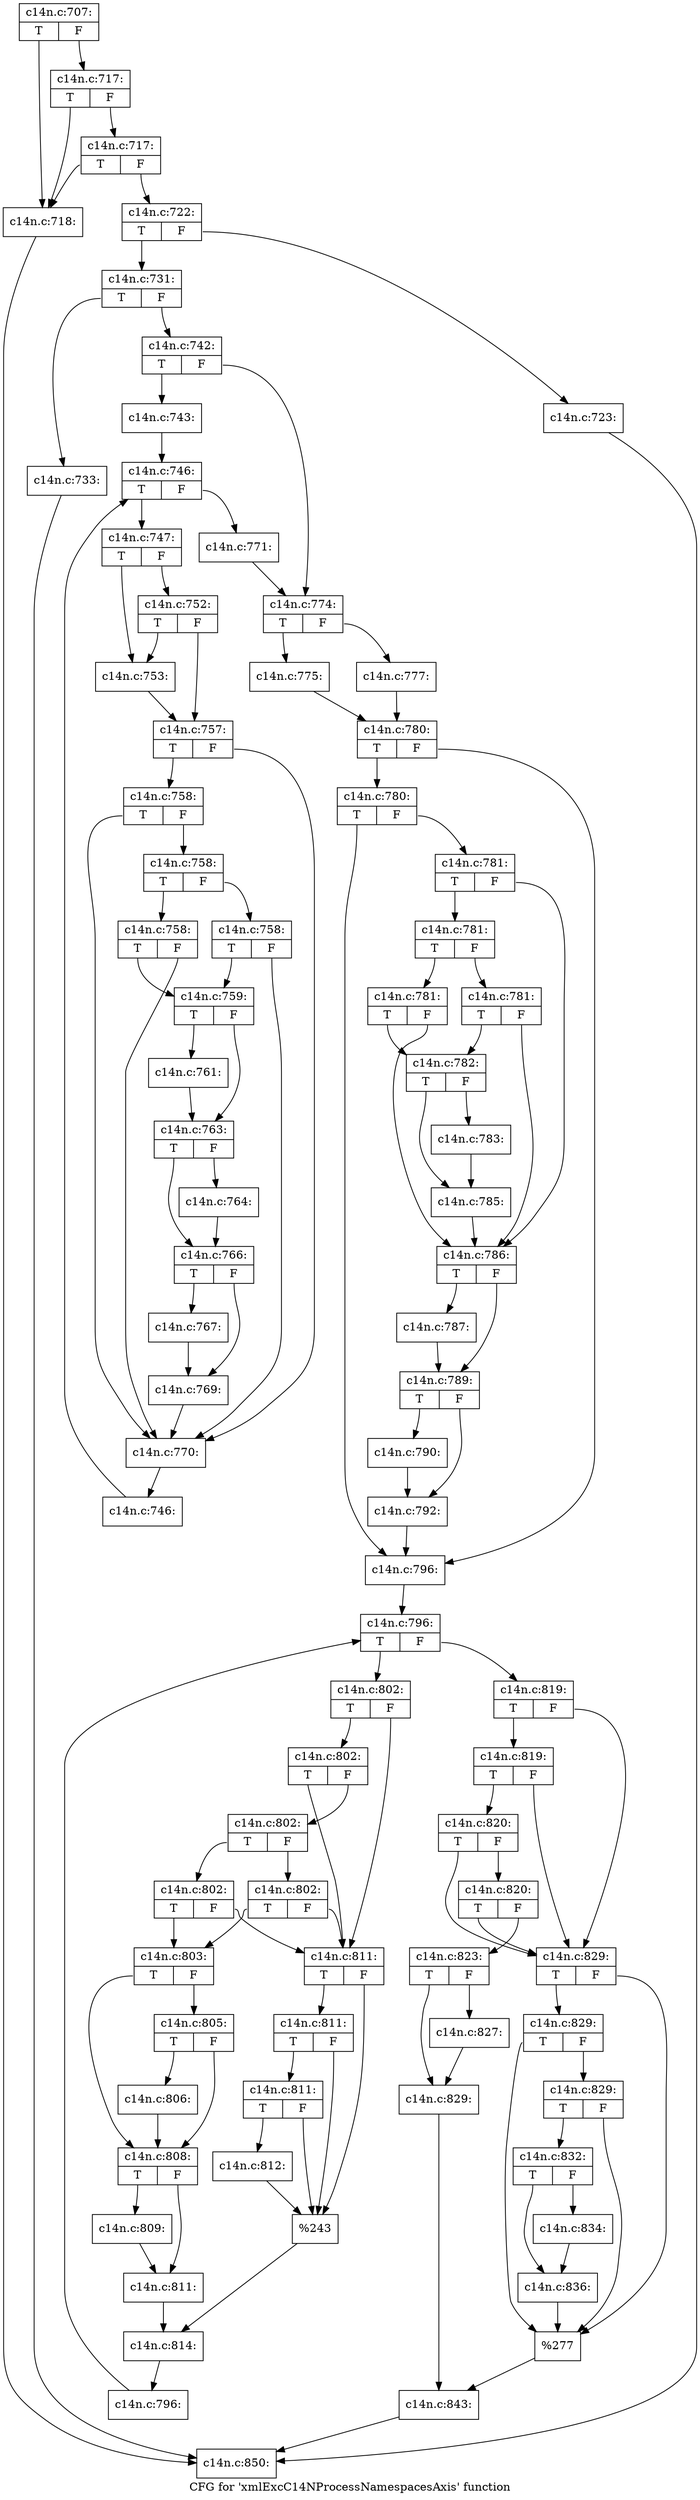 digraph "CFG for 'xmlExcC14NProcessNamespacesAxis' function" {
	label="CFG for 'xmlExcC14NProcessNamespacesAxis' function";

	Node0x4b0ca70 [shape=record,label="{c14n.c:707:|{<s0>T|<s1>F}}"];
	Node0x4b0ca70:s0 -> Node0x4b0fb00;
	Node0x4b0ca70:s1 -> Node0x4b0fc20;
	Node0x4b0fc20 [shape=record,label="{c14n.c:717:|{<s0>T|<s1>F}}"];
	Node0x4b0fc20:s0 -> Node0x4b0fb00;
	Node0x4b0fc20:s1 -> Node0x4b0fba0;
	Node0x4b0fba0 [shape=record,label="{c14n.c:717:|{<s0>T|<s1>F}}"];
	Node0x4b0fba0:s0 -> Node0x4b0fb00;
	Node0x4b0fba0:s1 -> Node0x4b0fb50;
	Node0x4b0fb00 [shape=record,label="{c14n.c:718:}"];
	Node0x4b0fb00 -> Node0x4aef4d0;
	Node0x4b0fb50 [shape=record,label="{c14n.c:722:|{<s0>T|<s1>F}}"];
	Node0x4b0fb50:s0 -> Node0x4b10a40;
	Node0x4b0fb50:s1 -> Node0x4b109f0;
	Node0x4b109f0 [shape=record,label="{c14n.c:723:}"];
	Node0x4b109f0 -> Node0x4aef4d0;
	Node0x4b10a40 [shape=record,label="{c14n.c:731:|{<s0>T|<s1>F}}"];
	Node0x4b10a40:s0 -> Node0x4b113a0;
	Node0x4b10a40:s1 -> Node0x4b113f0;
	Node0x4b113a0 [shape=record,label="{c14n.c:733:}"];
	Node0x4b113a0 -> Node0x4aef4d0;
	Node0x4b113f0 [shape=record,label="{c14n.c:742:|{<s0>T|<s1>F}}"];
	Node0x4b113f0:s0 -> Node0x4b11c10;
	Node0x4b113f0:s1 -> Node0x4b11c60;
	Node0x4b11c10 [shape=record,label="{c14n.c:743:}"];
	Node0x4b11c10 -> Node0x4b12820;
	Node0x4b12820 [shape=record,label="{c14n.c:746:|{<s0>T|<s1>F}}"];
	Node0x4b12820:s0 -> Node0x4b12aa0;
	Node0x4b12820:s1 -> Node0x4b12680;
	Node0x4b12aa0 [shape=record,label="{c14n.c:747:|{<s0>T|<s1>F}}"];
	Node0x4b12aa0:s0 -> Node0x4b13490;
	Node0x4b12aa0:s1 -> Node0x4b13530;
	Node0x4b13530 [shape=record,label="{c14n.c:752:|{<s0>T|<s1>F}}"];
	Node0x4b13530:s0 -> Node0x4b13490;
	Node0x4b13530:s1 -> Node0x4b134e0;
	Node0x4b13490 [shape=record,label="{c14n.c:753:}"];
	Node0x4b13490 -> Node0x4b134e0;
	Node0x4b134e0 [shape=record,label="{c14n.c:757:|{<s0>T|<s1>F}}"];
	Node0x4b134e0:s0 -> Node0x4b14b10;
	Node0x4b134e0:s1 -> Node0x4b14a40;
	Node0x4b14b10 [shape=record,label="{c14n.c:758:|{<s0>T|<s1>F}}"];
	Node0x4b14b10:s0 -> Node0x4b14a40;
	Node0x4b14b10:s1 -> Node0x4b14a90;
	Node0x4b14a90 [shape=record,label="{c14n.c:758:|{<s0>T|<s1>F}}"];
	Node0x4b14a90:s0 -> Node0x4b14ff0;
	Node0x4b14a90:s1 -> Node0x4b15040;
	Node0x4b14ff0 [shape=record,label="{c14n.c:758:|{<s0>T|<s1>F}}"];
	Node0x4b14ff0:s0 -> Node0x4b149f0;
	Node0x4b14ff0:s1 -> Node0x4b14a40;
	Node0x4b15040 [shape=record,label="{c14n.c:758:|{<s0>T|<s1>F}}"];
	Node0x4b15040:s0 -> Node0x4b149f0;
	Node0x4b15040:s1 -> Node0x4b14a40;
	Node0x4b149f0 [shape=record,label="{c14n.c:759:|{<s0>T|<s1>F}}"];
	Node0x4b149f0:s0 -> Node0x4b15e80;
	Node0x4b149f0:s1 -> Node0x4b15ed0;
	Node0x4b15e80 [shape=record,label="{c14n.c:761:}"];
	Node0x4b15e80 -> Node0x4b15ed0;
	Node0x4b15ed0 [shape=record,label="{c14n.c:763:|{<s0>T|<s1>F}}"];
	Node0x4b15ed0:s0 -> Node0x4b166b0;
	Node0x4b15ed0:s1 -> Node0x4b16660;
	Node0x4b16660 [shape=record,label="{c14n.c:764:}"];
	Node0x4b16660 -> Node0x4b166b0;
	Node0x4b166b0 [shape=record,label="{c14n.c:766:|{<s0>T|<s1>F}}"];
	Node0x4b166b0:s0 -> Node0x4b16cf0;
	Node0x4b166b0:s1 -> Node0x4b16d40;
	Node0x4b16cf0 [shape=record,label="{c14n.c:767:}"];
	Node0x4b16cf0 -> Node0x4b16d40;
	Node0x4b16d40 [shape=record,label="{c14n.c:769:}"];
	Node0x4b16d40 -> Node0x4b14a40;
	Node0x4b14a40 [shape=record,label="{c14n.c:770:}"];
	Node0x4b14a40 -> Node0x4b12a10;
	Node0x4b12a10 [shape=record,label="{c14n.c:746:}"];
	Node0x4b12a10 -> Node0x4b12820;
	Node0x4b12680 [shape=record,label="{c14n.c:771:}"];
	Node0x4b12680 -> Node0x4b11c60;
	Node0x4b11c60 [shape=record,label="{c14n.c:774:|{<s0>T|<s1>F}}"];
	Node0x4b11c60:s0 -> Node0x4b17980;
	Node0x4b11c60:s1 -> Node0x4b17a20;
	Node0x4b17980 [shape=record,label="{c14n.c:775:}"];
	Node0x4b17980 -> Node0x4b179d0;
	Node0x4b17a20 [shape=record,label="{c14n.c:777:}"];
	Node0x4b17a20 -> Node0x4b179d0;
	Node0x4b179d0 [shape=record,label="{c14n.c:780:|{<s0>T|<s1>F}}"];
	Node0x4b179d0:s0 -> Node0x4b18970;
	Node0x4b179d0:s1 -> Node0x4b18920;
	Node0x4b18970 [shape=record,label="{c14n.c:780:|{<s0>T|<s1>F}}"];
	Node0x4b18970:s0 -> Node0x4b18920;
	Node0x4b18970:s1 -> Node0x4b188d0;
	Node0x4b188d0 [shape=record,label="{c14n.c:781:|{<s0>T|<s1>F}}"];
	Node0x4b188d0:s0 -> Node0x4acbc10;
	Node0x4b188d0:s1 -> Node0x4acbbc0;
	Node0x4acbc10 [shape=record,label="{c14n.c:781:|{<s0>T|<s1>F}}"];
	Node0x4acbc10:s0 -> Node0x4acbe30;
	Node0x4acbc10:s1 -> Node0x4acbe80;
	Node0x4acbe30 [shape=record,label="{c14n.c:781:|{<s0>T|<s1>F}}"];
	Node0x4acbe30:s0 -> Node0x4acbb70;
	Node0x4acbe30:s1 -> Node0x4acbbc0;
	Node0x4acbe80 [shape=record,label="{c14n.c:781:|{<s0>T|<s1>F}}"];
	Node0x4acbe80:s0 -> Node0x4acbb70;
	Node0x4acbe80:s1 -> Node0x4acbbc0;
	Node0x4acbb70 [shape=record,label="{c14n.c:782:|{<s0>T|<s1>F}}"];
	Node0x4acbb70:s0 -> Node0x4b1a500;
	Node0x4acbb70:s1 -> Node0x4b1a4b0;
	Node0x4b1a4b0 [shape=record,label="{c14n.c:783:}"];
	Node0x4b1a4b0 -> Node0x4b1a500;
	Node0x4b1a500 [shape=record,label="{c14n.c:785:}"];
	Node0x4b1a500 -> Node0x4acbbc0;
	Node0x4acbbc0 [shape=record,label="{c14n.c:786:|{<s0>T|<s1>F}}"];
	Node0x4acbbc0:s0 -> Node0x4b1ae50;
	Node0x4acbbc0:s1 -> Node0x4b1b180;
	Node0x4b1ae50 [shape=record,label="{c14n.c:787:}"];
	Node0x4b1ae50 -> Node0x4b1b180;
	Node0x4b1b180 [shape=record,label="{c14n.c:789:|{<s0>T|<s1>F}}"];
	Node0x4b1b180:s0 -> Node0x4b1be00;
	Node0x4b1b180:s1 -> Node0x4b1be50;
	Node0x4b1be00 [shape=record,label="{c14n.c:790:}"];
	Node0x4b1be00 -> Node0x4b1be50;
	Node0x4b1be50 [shape=record,label="{c14n.c:792:}"];
	Node0x4b1be50 -> Node0x4b18920;
	Node0x4b18920 [shape=record,label="{c14n.c:796:}"];
	Node0x4b18920 -> Node0x4b1c900;
	Node0x4b1c900 [shape=record,label="{c14n.c:796:|{<s0>T|<s1>F}}"];
	Node0x4b1c900:s0 -> Node0x4b1cb60;
	Node0x4b1c900:s1 -> Node0x4b1c610;
	Node0x4b1cb60 [shape=record,label="{c14n.c:802:|{<s0>T|<s1>F}}"];
	Node0x4b1cb60:s0 -> Node0x4b1cfc0;
	Node0x4b1cb60:s1 -> Node0x4b1cef0;
	Node0x4b1cfc0 [shape=record,label="{c14n.c:802:|{<s0>T|<s1>F}}"];
	Node0x4b1cfc0:s0 -> Node0x4b1cef0;
	Node0x4b1cfc0:s1 -> Node0x4b1cf40;
	Node0x4b1cf40 [shape=record,label="{c14n.c:802:|{<s0>T|<s1>F}}"];
	Node0x4b1cf40:s0 -> Node0x4b1d620;
	Node0x4b1cf40:s1 -> Node0x4b1d670;
	Node0x4b1d620 [shape=record,label="{c14n.c:802:|{<s0>T|<s1>F}}"];
	Node0x4b1d620:s0 -> Node0x4b1ce50;
	Node0x4b1d620:s1 -> Node0x4b1cef0;
	Node0x4b1d670 [shape=record,label="{c14n.c:802:|{<s0>T|<s1>F}}"];
	Node0x4b1d670:s0 -> Node0x4b1ce50;
	Node0x4b1d670:s1 -> Node0x4b1cef0;
	Node0x4b1ce50 [shape=record,label="{c14n.c:803:|{<s0>T|<s1>F}}"];
	Node0x4b1ce50:s0 -> Node0x4b1eb60;
	Node0x4b1ce50:s1 -> Node0x4b1ebb0;
	Node0x4b1ebb0 [shape=record,label="{c14n.c:805:|{<s0>T|<s1>F}}"];
	Node0x4b1ebb0:s0 -> Node0x4b1eb10;
	Node0x4b1ebb0:s1 -> Node0x4b1eb60;
	Node0x4b1eb10 [shape=record,label="{c14n.c:806:}"];
	Node0x4b1eb10 -> Node0x4b1eb60;
	Node0x4b1eb60 [shape=record,label="{c14n.c:808:|{<s0>T|<s1>F}}"];
	Node0x4b1eb60:s0 -> Node0x4b1f470;
	Node0x4b1eb60:s1 -> Node0x4b1f4c0;
	Node0x4b1f470 [shape=record,label="{c14n.c:809:}"];
	Node0x4b1f470 -> Node0x4b1f4c0;
	Node0x4b1f4c0 [shape=record,label="{c14n.c:811:}"];
	Node0x4b1f4c0 -> Node0x4b1cea0;
	Node0x4b1cef0 [shape=record,label="{c14n.c:811:|{<s0>T|<s1>F}}"];
	Node0x4b1cef0:s0 -> Node0x4b1fea0;
	Node0x4b1cef0:s1 -> Node0x4b1fdd0;
	Node0x4b1fea0 [shape=record,label="{c14n.c:811:|{<s0>T|<s1>F}}"];
	Node0x4b1fea0:s0 -> Node0x4b1fe20;
	Node0x4b1fea0:s1 -> Node0x4b1fdd0;
	Node0x4b1fe20 [shape=record,label="{c14n.c:811:|{<s0>T|<s1>F}}"];
	Node0x4b1fe20:s0 -> Node0x4b1fd80;
	Node0x4b1fe20:s1 -> Node0x4b1fdd0;
	Node0x4b1fd80 [shape=record,label="{c14n.c:812:}"];
	Node0x4b1fd80 -> Node0x4b1fdd0;
	Node0x4b1fdd0 [shape=record,label="{%243}"];
	Node0x4b1fdd0 -> Node0x4b1cea0;
	Node0x4b1cea0 [shape=record,label="{c14n.c:814:}"];
	Node0x4b1cea0 -> Node0x4b1cb10;
	Node0x4b1cb10 [shape=record,label="{c14n.c:796:}"];
	Node0x4b1cb10 -> Node0x4b1c900;
	Node0x4b1c610 [shape=record,label="{c14n.c:819:|{<s0>T|<s1>F}}"];
	Node0x4b1c610:s0 -> Node0x4b215c0;
	Node0x4b1c610:s1 -> Node0x4b21470;
	Node0x4b215c0 [shape=record,label="{c14n.c:819:|{<s0>T|<s1>F}}"];
	Node0x4b215c0:s0 -> Node0x4b21540;
	Node0x4b215c0:s1 -> Node0x4b21470;
	Node0x4b21540 [shape=record,label="{c14n.c:820:|{<s0>T|<s1>F}}"];
	Node0x4b21540:s0 -> Node0x4b21470;
	Node0x4b21540:s1 -> Node0x4b214c0;
	Node0x4b214c0 [shape=record,label="{c14n.c:820:|{<s0>T|<s1>F}}"];
	Node0x4b214c0:s0 -> Node0x4b21470;
	Node0x4b214c0:s1 -> Node0x4b213d0;
	Node0x4b213d0 [shape=record,label="{c14n.c:823:|{<s0>T|<s1>F}}"];
	Node0x4b213d0:s0 -> Node0x4b22510;
	Node0x4b213d0:s1 -> Node0x4b224c0;
	Node0x4b224c0 [shape=record,label="{c14n.c:827:}"];
	Node0x4b224c0 -> Node0x4b22510;
	Node0x4b22510 [shape=record,label="{c14n.c:829:}"];
	Node0x4b22510 -> Node0x4b21420;
	Node0x4b21470 [shape=record,label="{c14n.c:829:|{<s0>T|<s1>F}}"];
	Node0x4b21470:s0 -> Node0x4b22c60;
	Node0x4b21470:s1 -> Node0x4b22b90;
	Node0x4b22c60 [shape=record,label="{c14n.c:829:|{<s0>T|<s1>F}}"];
	Node0x4b22c60:s0 -> Node0x4b22b90;
	Node0x4b22c60:s1 -> Node0x4b22be0;
	Node0x4b22be0 [shape=record,label="{c14n.c:829:|{<s0>T|<s1>F}}"];
	Node0x4b22be0:s0 -> Node0x4b22b40;
	Node0x4b22be0:s1 -> Node0x4b22b90;
	Node0x4b22b40 [shape=record,label="{c14n.c:832:|{<s0>T|<s1>F}}"];
	Node0x4b22b40:s0 -> Node0x4b23740;
	Node0x4b22b40:s1 -> Node0x4b236f0;
	Node0x4b236f0 [shape=record,label="{c14n.c:834:}"];
	Node0x4b236f0 -> Node0x4b23740;
	Node0x4b23740 [shape=record,label="{c14n.c:836:}"];
	Node0x4b23740 -> Node0x4b22b90;
	Node0x4b22b90 [shape=record,label="{%277}"];
	Node0x4b22b90 -> Node0x4b21420;
	Node0x4b21420 [shape=record,label="{c14n.c:843:}"];
	Node0x4b21420 -> Node0x4aef4d0;
	Node0x4aef4d0 [shape=record,label="{c14n.c:850:}"];
}
